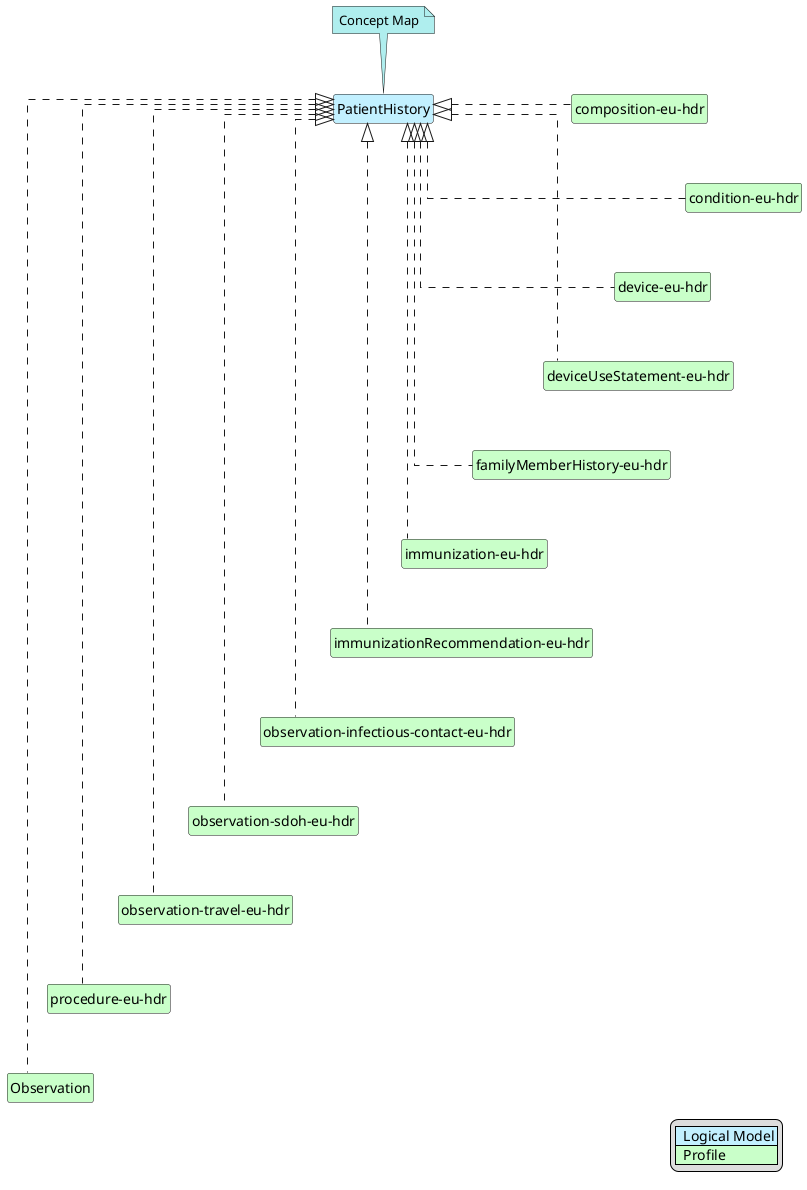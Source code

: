 @startuml
hide circle
hide stereotype
hide members
hide methods
skinparam linetype ortho
skinparam class {
BackgroundColor<<LogicalModel>> #APPLICATION
BackgroundColor<<Profile>> #TECHNOLOGY
}
legend right
| <#APPLICATION>  Logical Model |
| <#TECHNOLOGY>  Profile |
endlegend
class "PatientHistory" <<LogicalModel>> [[StructureDefinition-PatientHistory.html]]
note top #PaleTurquoise [[ConceptMap-patientHistory2FHIR-eu-hdr.html]]
Concept Map
endnote
class "composition-eu-hdr" <<Profile>> [[StructureDefinition-composition-eu-hdr.html]]
"PatientHistory" <|. "composition-eu-hdr"
class "condition-eu-hdr" <<Profile>> [[StructureDefinition-condition-eu-hdr.html]]
"PatientHistory" <|. "condition-eu-hdr"
"composition-eu-hdr" -d[hidden]-> "condition-eu-hdr"
class "device-eu-hdr" <<Profile>> [[StructureDefinition-device-eu-hdr.html]]
"PatientHistory" <|. "device-eu-hdr"
"condition-eu-hdr" -d[hidden]-> "device-eu-hdr"
class "deviceUseStatement-eu-hdr" <<Profile>> [[StructureDefinition-deviceUseStatement-eu-hdr.html]]
"PatientHistory" <|. "deviceUseStatement-eu-hdr"
"device-eu-hdr" -d[hidden]-> "deviceUseStatement-eu-hdr"
class "familyMemberHistory-eu-hdr" <<Profile>> [[StructureDefinition-familyMemberHistory-eu-hdr.html]]
"PatientHistory" <|. "familyMemberHistory-eu-hdr"
"deviceUseStatement-eu-hdr" -d[hidden]-> "familyMemberHistory-eu-hdr"
class "immunization-eu-hdr" <<Profile>> [[StructureDefinition-immunization-eu-hdr.html]]
"PatientHistory" <|. "immunization-eu-hdr"
"familyMemberHistory-eu-hdr" -d[hidden]-> "immunization-eu-hdr"
class "immunizationRecommendation-eu-hdr" <<Profile>> [[StructureDefinition-immunizationRecommendation-eu-hdr.html]]
"PatientHistory" <|. "immunizationRecommendation-eu-hdr"
"immunization-eu-hdr" -d[hidden]-> "immunizationRecommendation-eu-hdr"
class "observation-infectious-contact-eu-hdr" <<Profile>> [[StructureDefinition-observation-infectious-contact-eu-hdr.html]]
"PatientHistory" <|. "observation-infectious-contact-eu-hdr"
"immunizationRecommendation-eu-hdr" -d[hidden]-> "observation-infectious-contact-eu-hdr"
class "observation-sdoh-eu-hdr" <<Profile>> [[StructureDefinition-observation-sdoh-eu-hdr.html]]
"PatientHistory" <|. "observation-sdoh-eu-hdr"
"observation-infectious-contact-eu-hdr" -d[hidden]-> "observation-sdoh-eu-hdr"
class "observation-travel-eu-hdr" <<Profile>> [[StructureDefinition-observation-travel-eu-hdr.html]]
"PatientHistory" <|. "observation-travel-eu-hdr"
"observation-sdoh-eu-hdr" -d[hidden]-> "observation-travel-eu-hdr"
class "procedure-eu-hdr" <<Profile>> [[StructureDefinition-procedure-eu-hdr.html]]
"PatientHistory" <|. "procedure-eu-hdr"
"observation-travel-eu-hdr" -d[hidden]-> "procedure-eu-hdr"
class "Observation" <<Profile>> [[http://hl7.org/fhir/StructureDefinition/Observation]]
"PatientHistory" <|. "Observation"
"procedure-eu-hdr" -d[hidden]-> "Observation"
@enduml
